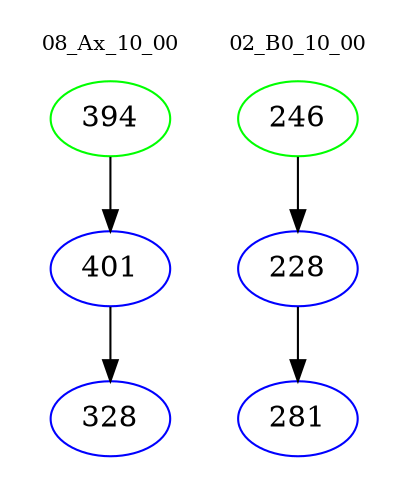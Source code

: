 digraph{
subgraph cluster_0 {
color = white
label = "08_Ax_10_00";
fontsize=10;
T0_394 [label="394", color="green"]
T0_394 -> T0_401 [color="black"]
T0_401 [label="401", color="blue"]
T0_401 -> T0_328 [color="black"]
T0_328 [label="328", color="blue"]
}
subgraph cluster_1 {
color = white
label = "02_B0_10_00";
fontsize=10;
T1_246 [label="246", color="green"]
T1_246 -> T1_228 [color="black"]
T1_228 [label="228", color="blue"]
T1_228 -> T1_281 [color="black"]
T1_281 [label="281", color="blue"]
}
}

